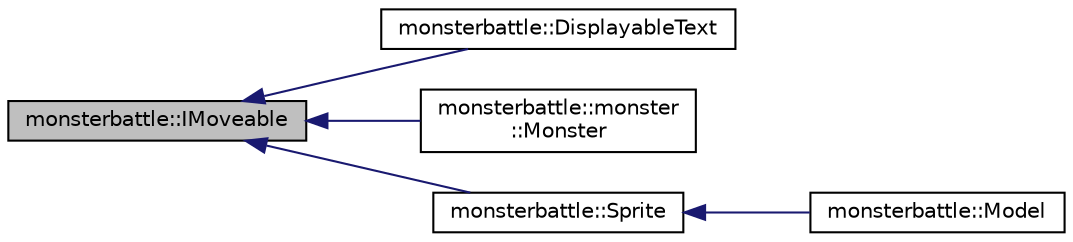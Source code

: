 digraph "monsterbattle::IMoveable"
{
  edge [fontname="Helvetica",fontsize="10",labelfontname="Helvetica",labelfontsize="10"];
  node [fontname="Helvetica",fontsize="10",shape=record];
  rankdir="LR";
  Node0 [label="monsterbattle::IMoveable",height=0.2,width=0.4,color="black", fillcolor="grey75", style="filled", fontcolor="black"];
  Node0 -> Node1 [dir="back",color="midnightblue",fontsize="10",style="solid",fontname="Helvetica"];
  Node1 [label="monsterbattle::DisplayableText",height=0.2,width=0.4,color="black", fillcolor="white", style="filled",URL="$classmonsterbattle_1_1DisplayableText.html"];
  Node0 -> Node2 [dir="back",color="midnightblue",fontsize="10",style="solid",fontname="Helvetica"];
  Node2 [label="monsterbattle::monster\l::Monster",height=0.2,width=0.4,color="black", fillcolor="white", style="filled",URL="$classmonsterbattle_1_1monster_1_1Monster.html"];
  Node0 -> Node3 [dir="back",color="midnightblue",fontsize="10",style="solid",fontname="Helvetica"];
  Node3 [label="monsterbattle::Sprite",height=0.2,width=0.4,color="black", fillcolor="white", style="filled",URL="$classmonsterbattle_1_1Sprite.html"];
  Node3 -> Node4 [dir="back",color="midnightblue",fontsize="10",style="solid",fontname="Helvetica"];
  Node4 [label="monsterbattle::Model",height=0.2,width=0.4,color="black", fillcolor="white", style="filled",URL="$classmonsterbattle_1_1Model.html"];
}
